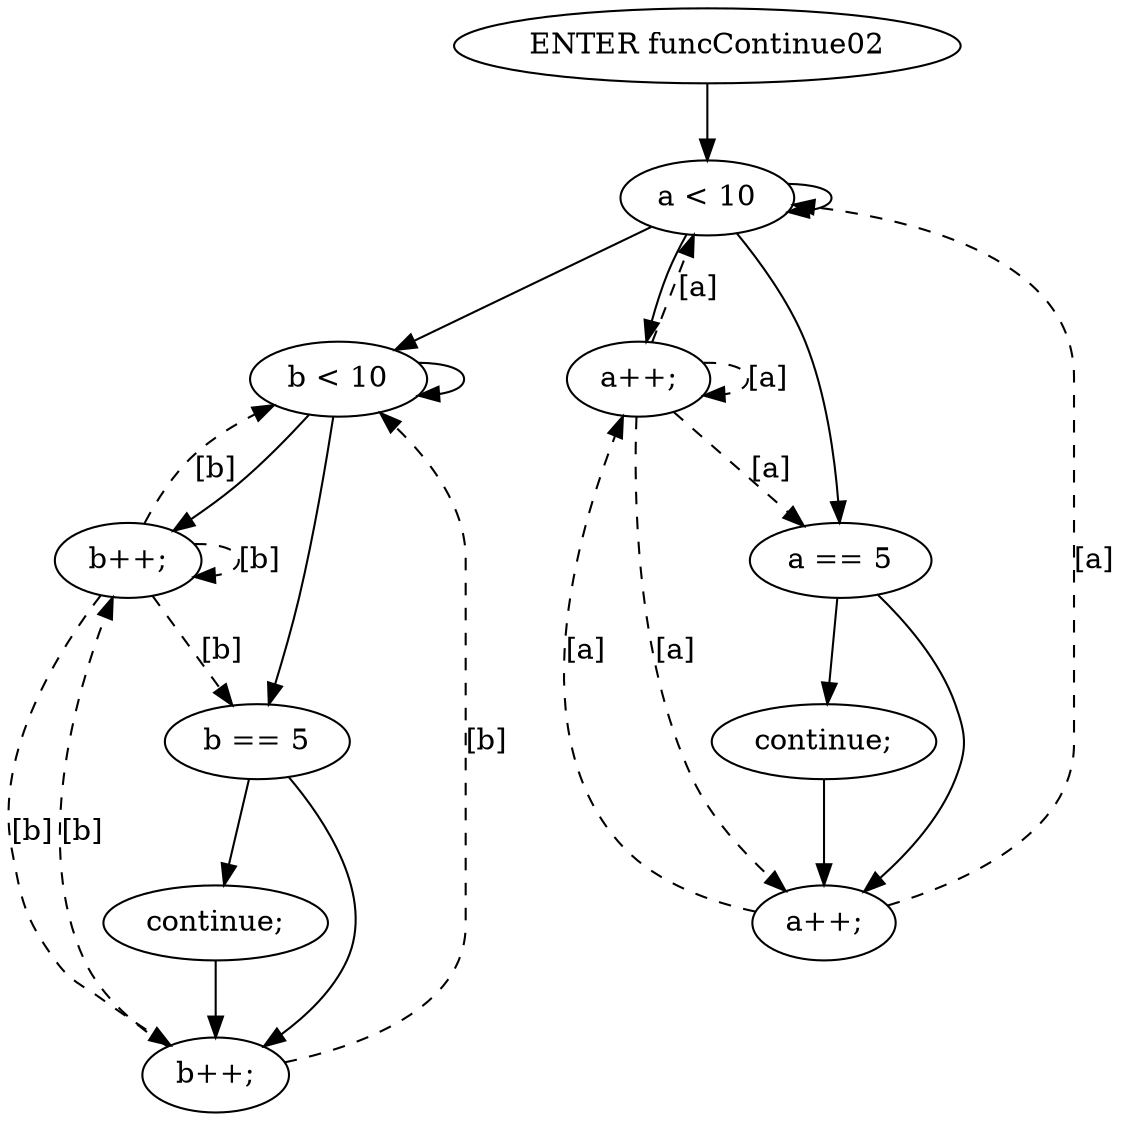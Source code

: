 digraph G {
  0 [ label="ENTER funcContinue02" ];
  2 [ label="a < 10" ];
  3 [ label="b < 10" ];
  4 [ label="b++;" ];
  5 [ label="b == 5" ];
  6 [ label="continue;" ];
  7 [ label="b++;" ];
  8 [ label="a++;" ];
  9 [ label="a == 5" ];
  10 [ label="continue;" ];
  11 [ label="a++;" ];
  11 -> 2 [ style="dashed" label="[a]" ];
  8 -> 2 [ style="dashed" label="[a]" ];
  7 -> 3 [ style="dashed" label="[b]" ];
  4 -> 3 [ style="dashed" label="[b]" ];
  7 -> 4 [ style="dashed" label="[b]" ];
  4 -> 4 [ style="dashed" label="[b]" ];
  4 -> 5 [ style="dashed" label="[b]" ];
  4 -> 7 [ style="dashed" label="[b]" ];
  11 -> 8 [ style="dashed" label="[a]" ];
  8 -> 8 [ style="dashed" label="[a]" ];
  8 -> 9 [ style="dashed" label="[a]" ];
  8 -> 11 [ style="dashed" label="[a]" ];
  0 -> 2 [ ];
  2 -> 3 [ ];
  2 -> 8 [ ];
  2 -> 9 [ ];
  2 -> 2 [ ];
  3 -> 4 [ ];
  3 -> 5 [ ];
  3 -> 3 [ ];
  5 -> 6 [ ];
  6 -> 7 [ ];
  5 -> 7 [ ];
  9 -> 10 [ ];
  10 -> 11 [ ];
  9 -> 11 [ ];
}
